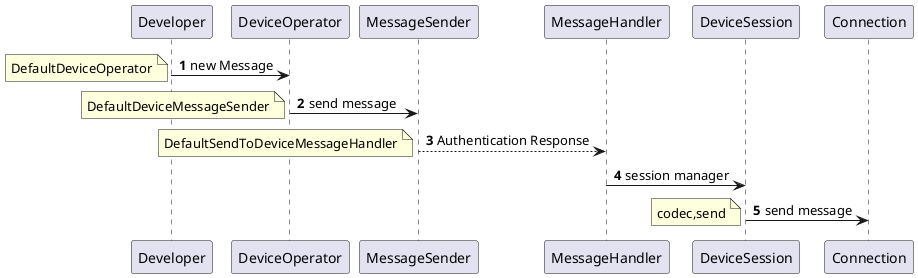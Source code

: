 @startuml
'https://plantuml.com/sequence-diagram

autonumber

Developer -> DeviceOperator: new Message
note left : DefaultDeviceOperator
DeviceOperator -> MessageSender: send message
note left : DefaultDeviceMessageSender
MessageSender --> MessageHandler: Authentication Response
note left : DefaultSendToDeviceMessageHandler
MessageHandler-> DeviceSession: session manager
DeviceSession-> Connection : send message
note left : codec,send
@enduml
